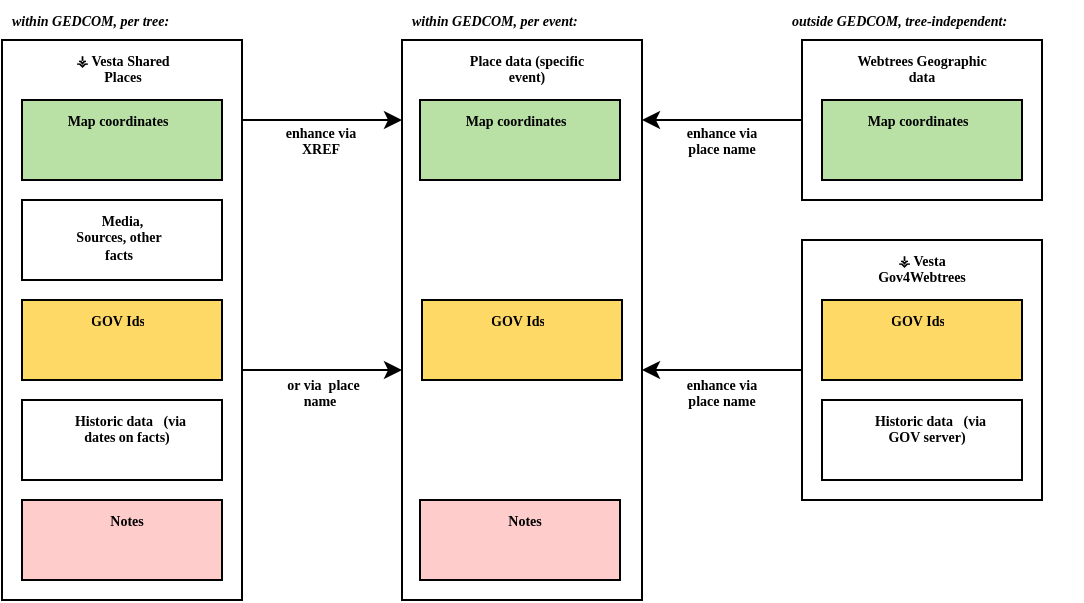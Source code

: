 <mxfile version="13.6.6" type="device"><diagram id="7v63K-Jw4CyQ933N2P7-" name="Page-1"><mxGraphModel dx="782" dy="404" grid="1" gridSize="10" guides="1" tooltips="1" connect="1" arrows="1" fold="1" page="1" pageScale="1" pageWidth="827" pageHeight="1169" math="0" shadow="0"><root><mxCell id="0"/><mxCell id="1" parent="0"/><mxCell id="ZMtb6vfeeX5iEJVqqhVr-37" value="" style="rounded=0;whiteSpace=wrap;html=1;" parent="1" vertex="1"><mxGeometry x="320" y="130" width="120" height="80" as="geometry"/></mxCell><mxCell id="ZMtb6vfeeX5iEJVqqhVr-40" value="" style="rounded=0;whiteSpace=wrap;html=1;" parent="1" vertex="1"><mxGeometry x="320" y="230" width="120" height="130" as="geometry"/></mxCell><mxCell id="ZMtb6vfeeX5iEJVqqhVr-45" value="" style="rounded=0;whiteSpace=wrap;html=1;" parent="1" vertex="1"><mxGeometry x="120" y="230" width="120" height="130" as="geometry"/></mxCell><mxCell id="ZMtb6vfeeX5iEJVqqhVr-42" value="" style="rounded=0;whiteSpace=wrap;html=1;" parent="1" vertex="1"><mxGeometry x="120" y="130" width="120" height="80" as="geometry"/></mxCell><mxCell id="ZMtb6vfeeX5iEJVqqhVr-1" value="" style="rounded=0;whiteSpace=wrap;html=1;" parent="1" vertex="1"><mxGeometry x="320" y="130" width="120" height="280" as="geometry"/></mxCell><mxCell id="ZMtb6vfeeX5iEJVqqhVr-6" value="" style="rounded=0;whiteSpace=wrap;html=1;fillColor=#B9E0A5;" parent="1" vertex="1"><mxGeometry x="329" y="160" width="100" height="40" as="geometry"/></mxCell><mxCell id="ZMtb6vfeeX5iEJVqqhVr-38" style="edgeStyle=orthogonalEdgeStyle;rounded=0;orthogonalLoop=1;jettySize=auto;html=1;exitX=0;exitY=0.5;exitDx=0;exitDy=0;entryX=1;entryY=0.5;entryDx=0;entryDy=0;" parent="1" source="EYCpiaiOSepOjaroOVIq-10" target="ZMtb6vfeeX5iEJVqqhVr-37" edge="1"><mxGeometry relative="1" as="geometry"/></mxCell><mxCell id="EYCpiaiOSepOjaroOVIq-10" value="" style="rounded=0;whiteSpace=wrap;html=1;" parent="1" vertex="1"><mxGeometry x="520" y="130" width="120" height="80" as="geometry"/></mxCell><mxCell id="EYCpiaiOSepOjaroOVIq-41" value="&lt;p style=&quot;font-size: 7px&quot; align=&quot;center&quot;&gt;&lt;font style=&quot;font-size: 7px&quot; face=&quot;Georgia&quot;&gt;&lt;b&gt;&lt;font style=&quot;font-size: 7px&quot;&gt;Webtrees Geographic data&lt;/font&gt;&lt;/b&gt;&lt;/font&gt;&lt;/p&gt;" style="text;html=1;strokeColor=none;fillColor=none;spacing=5;spacingTop=-20;whiteSpace=wrap;overflow=hidden;rounded=0;align=center;" parent="1" vertex="1"><mxGeometry x="540" y="140" width="80" height="30" as="geometry"/></mxCell><mxCell id="ZMtb6vfeeX5iEJVqqhVr-41" style="edgeStyle=orthogonalEdgeStyle;rounded=0;orthogonalLoop=1;jettySize=auto;html=1;exitX=0;exitY=0.5;exitDx=0;exitDy=0;entryX=1;entryY=0.5;entryDx=0;entryDy=0;" parent="1" source="EYCpiaiOSepOjaroOVIq-9" target="ZMtb6vfeeX5iEJVqqhVr-40" edge="1"><mxGeometry relative="1" as="geometry"/></mxCell><mxCell id="EYCpiaiOSepOjaroOVIq-9" value="" style="rounded=0;whiteSpace=wrap;html=1;" parent="1" vertex="1"><mxGeometry x="520" y="230" width="120" height="130" as="geometry"/></mxCell><mxCell id="EYCpiaiOSepOjaroOVIq-42" value="&lt;p style=&quot;font-size: 7px&quot; align=&quot;center&quot;&gt;&lt;font style=&quot;font-size: 7px&quot; face=&quot;Georgia&quot;&gt;&lt;b&gt;&lt;font style=&quot;font-size: 7px&quot;&gt;&lt;font style=&quot;font-size: 7px&quot;&gt;⚶ Vesta &lt;/font&gt;&lt;/font&gt;Gov4Webtrees&lt;/b&gt;&lt;/font&gt;&lt;/p&gt;" style="text;html=1;strokeColor=none;fillColor=none;spacing=5;spacingTop=-20;whiteSpace=wrap;overflow=hidden;rounded=0;align=center;" parent="1" vertex="1"><mxGeometry x="545" y="240" width="70" height="30" as="geometry"/></mxCell><mxCell id="ZMtb6vfeeX5iEJVqqhVr-2" value="&lt;p style=&quot;font-size: 7px&quot; align=&quot;center&quot;&gt;&lt;font style=&quot;font-size: 7px&quot; face=&quot;Georgia&quot;&gt;&lt;b&gt;&lt;font style=&quot;font-size: 7px&quot;&gt;Place data (specific event)&lt;br&gt;&lt;/font&gt;&lt;/b&gt;&lt;/font&gt;&lt;/p&gt;" style="text;html=1;strokeColor=none;fillColor=none;spacing=5;spacingTop=-20;whiteSpace=wrap;overflow=hidden;rounded=0;align=center;" parent="1" vertex="1"><mxGeometry x="345" y="140" width="75" height="30" as="geometry"/></mxCell><mxCell id="EYCpiaiOSepOjaroOVIq-2" value="" style="rounded=0;whiteSpace=wrap;html=1;" parent="1" vertex="1"><mxGeometry x="120" y="130" width="120" height="280" as="geometry"/></mxCell><mxCell id="EYCpiaiOSepOjaroOVIq-43" value="&lt;p style=&quot;font-size: 7px&quot; align=&quot;center&quot;&gt;&lt;font style=&quot;font-size: 7px&quot; face=&quot;Georgia&quot;&gt;&lt;b&gt;&lt;font style=&quot;font-size: 7px&quot;&gt;&lt;font style=&quot;font-size: 7px&quot;&gt;⚶ Vesta &lt;/font&gt;&lt;/font&gt;Shared Places                    &lt;/b&gt;&lt;/font&gt;&lt;/p&gt;" style="text;html=1;strokeColor=none;fillColor=none;spacing=5;spacingTop=-20;whiteSpace=wrap;overflow=hidden;rounded=0;align=center;" parent="1" vertex="1"><mxGeometry x="151.25" y="140" width="58.75" height="30" as="geometry"/></mxCell><mxCell id="EYCpiaiOSepOjaroOVIq-48" value="&lt;p style=&quot;font-size: 7px&quot; align=&quot;center&quot;&gt;&lt;font style=&quot;font-size: 7px&quot; face=&quot;Georgia&quot;&gt;&lt;b&gt;Map coordinates&lt;br&gt;&lt;/b&gt;&lt;/font&gt;&lt;/p&gt;" style="text;html=1;strokeColor=none;fillColor=none;spacing=5;spacingTop=-20;whiteSpace=wrap;overflow=hidden;rounded=0;align=center;" parent="1" vertex="1"><mxGeometry x="344" y="170" width="66" height="30" as="geometry"/></mxCell><mxCell id="ZMtb6vfeeX5iEJVqqhVr-16" value="" style="rounded=0;whiteSpace=wrap;html=1;fillColor=#B9E0A5;" parent="1" vertex="1"><mxGeometry x="530" y="160" width="100" height="40" as="geometry"/></mxCell><mxCell id="ZMtb6vfeeX5iEJVqqhVr-17" value="&lt;p style=&quot;font-size: 7px&quot; align=&quot;center&quot;&gt;&lt;font style=&quot;font-size: 7px&quot; face=&quot;Georgia&quot;&gt;&lt;b&gt;Map coordinates&lt;br&gt;&lt;/b&gt;&lt;/font&gt;&lt;/p&gt;" style="text;html=1;strokeColor=none;fillColor=none;spacing=5;spacingTop=-20;whiteSpace=wrap;overflow=hidden;rounded=0;align=center;" parent="1" vertex="1"><mxGeometry x="545" y="170" width="66" height="30" as="geometry"/></mxCell><mxCell id="ZMtb6vfeeX5iEJVqqhVr-18" value="" style="rounded=0;whiteSpace=wrap;html=1;fillColor=#B9E0A5;" parent="1" vertex="1"><mxGeometry x="130" y="160" width="100" height="40" as="geometry"/></mxCell><mxCell id="ZMtb6vfeeX5iEJVqqhVr-19" value="&lt;p style=&quot;font-size: 7px&quot; align=&quot;center&quot;&gt;&lt;font style=&quot;font-size: 7px&quot; face=&quot;Georgia&quot;&gt;&lt;b&gt;Map coordinates&lt;br&gt;&lt;/b&gt;&lt;/font&gt;&lt;/p&gt;" style="text;html=1;strokeColor=none;fillColor=none;spacing=5;spacingTop=-20;whiteSpace=wrap;overflow=hidden;rounded=0;align=center;" parent="1" vertex="1"><mxGeometry x="145" y="170" width="66" height="30" as="geometry"/></mxCell><mxCell id="ZMtb6vfeeX5iEJVqqhVr-20" value="" style="rounded=0;whiteSpace=wrap;html=1;fillColor=#FFD966;" parent="1" vertex="1"><mxGeometry x="530" y="260" width="100" height="40" as="geometry"/></mxCell><mxCell id="ZMtb6vfeeX5iEJVqqhVr-21" value="&lt;p style=&quot;font-size: 7px&quot; align=&quot;center&quot;&gt;&lt;font style=&quot;font-size: 7px&quot; face=&quot;Georgia&quot;&gt;&lt;b&gt;GOV Ids&lt;br&gt;&lt;/b&gt;&lt;/font&gt;&lt;/p&gt;" style="text;html=1;strokeColor=none;spacing=5;spacingTop=-20;whiteSpace=wrap;overflow=hidden;rounded=0;align=center;fillColor=#FFD966;" parent="1" vertex="1"><mxGeometry x="545" y="270" width="66" height="20" as="geometry"/></mxCell><mxCell id="ZMtb6vfeeX5iEJVqqhVr-22" value="" style="rounded=0;whiteSpace=wrap;html=1;fillColor=#FFD966;" parent="1" vertex="1"><mxGeometry x="330" y="260" width="100" height="40" as="geometry"/></mxCell><mxCell id="ZMtb6vfeeX5iEJVqqhVr-23" value="&lt;p style=&quot;font-size: 7px&quot; align=&quot;center&quot;&gt;&lt;font style=&quot;font-size: 7px&quot; face=&quot;Georgia&quot;&gt;&lt;b&gt;GOV Ids&lt;br&gt;&lt;/b&gt;&lt;/font&gt;&lt;/p&gt;" style="text;html=1;strokeColor=none;spacing=5;spacingTop=-20;whiteSpace=wrap;overflow=hidden;rounded=0;align=center;fillColor=#FFD966;" parent="1" vertex="1"><mxGeometry x="345" y="270" width="66" height="20" as="geometry"/></mxCell><mxCell id="ZMtb6vfeeX5iEJVqqhVr-24" value="" style="rounded=0;whiteSpace=wrap;html=1;fillColor=#FFD966;" parent="1" vertex="1"><mxGeometry x="130" y="260" width="100" height="40" as="geometry"/></mxCell><mxCell id="ZMtb6vfeeX5iEJVqqhVr-25" value="&lt;p style=&quot;font-size: 7px&quot; align=&quot;center&quot;&gt;&lt;font style=&quot;font-size: 7px&quot; face=&quot;Georgia&quot;&gt;&lt;b&gt;GOV Ids&lt;br&gt;&lt;/b&gt;&lt;/font&gt;&lt;/p&gt;" style="text;html=1;strokeColor=none;spacing=5;spacingTop=-20;whiteSpace=wrap;overflow=hidden;rounded=0;align=center;fillColor=#FFD966;" parent="1" vertex="1"><mxGeometry x="145" y="270" width="66" height="20" as="geometry"/></mxCell><mxCell id="ZMtb6vfeeX5iEJVqqhVr-26" value="" style="rounded=0;whiteSpace=wrap;html=1;fillColor=#FFFFFF;" parent="1" vertex="1"><mxGeometry x="530" y="310" width="100" height="40" as="geometry"/></mxCell><mxCell id="ZMtb6vfeeX5iEJVqqhVr-27" value="&lt;p style=&quot;font-size: 7px&quot; align=&quot;center&quot;&gt;&lt;font style=&quot;font-size: 7px&quot; face=&quot;Georgia&quot;&gt;&lt;b&gt;&amp;nbsp; Historic data &amp;nbsp; (via GOV server)&lt;br&gt;&lt;/b&gt;&lt;/font&gt;&lt;/p&gt;" style="text;html=1;strokeColor=none;spacing=5;spacingTop=-20;whiteSpace=wrap;overflow=hidden;rounded=0;align=center;" parent="1" vertex="1"><mxGeometry x="545" y="320" width="75" height="20" as="geometry"/></mxCell><mxCell id="ZMtb6vfeeX5iEJVqqhVr-28" value="" style="rounded=0;whiteSpace=wrap;html=1;fillColor=#FFFFFF;" parent="1" vertex="1"><mxGeometry x="130" y="310" width="100" height="40" as="geometry"/></mxCell><mxCell id="ZMtb6vfeeX5iEJVqqhVr-29" value="&lt;p style=&quot;font-size: 7px&quot; align=&quot;center&quot;&gt;&lt;font style=&quot;font-size: 7px&quot; face=&quot;Georgia&quot;&gt;&lt;b&gt;&amp;nbsp; Historic data &amp;nbsp; (via dates on facts)&lt;br&gt;&lt;/b&gt;&lt;/font&gt;&lt;/p&gt;" style="text;html=1;strokeColor=none;spacing=5;spacingTop=-20;whiteSpace=wrap;overflow=hidden;rounded=0;align=center;" parent="1" vertex="1"><mxGeometry x="145" y="320" width="75" height="30" as="geometry"/></mxCell><mxCell id="ZMtb6vfeeX5iEJVqqhVr-30" value="" style="rounded=0;whiteSpace=wrap;html=1;fillColor=#FFCCCC;" parent="1" vertex="1"><mxGeometry x="329" y="360" width="100" height="40" as="geometry"/></mxCell><mxCell id="ZMtb6vfeeX5iEJVqqhVr-31" value="&lt;p style=&quot;font-size: 7px&quot; align=&quot;center&quot;&gt;&lt;font style=&quot;font-size: 7px&quot; face=&quot;Georgia&quot;&gt;&lt;b&gt;Notes&lt;br&gt;&lt;/b&gt;&lt;/font&gt;&lt;/p&gt;" style="text;html=1;strokeColor=none;spacing=5;spacingTop=-20;whiteSpace=wrap;overflow=hidden;rounded=0;align=center;" parent="1" vertex="1"><mxGeometry x="344" y="370" width="75" height="30" as="geometry"/></mxCell><mxCell id="ZMtb6vfeeX5iEJVqqhVr-32" value="" style="rounded=0;whiteSpace=wrap;html=1;fillColor=#FFCCCC;" parent="1" vertex="1"><mxGeometry x="130" y="360" width="100" height="40" as="geometry"/></mxCell><mxCell id="ZMtb6vfeeX5iEJVqqhVr-33" value="&lt;p style=&quot;font-size: 7px&quot; align=&quot;center&quot;&gt;&lt;font style=&quot;font-size: 7px&quot; face=&quot;Georgia&quot;&gt;&lt;b&gt;Notes&lt;br&gt;&lt;/b&gt;&lt;/font&gt;&lt;/p&gt;" style="text;html=1;strokeColor=none;spacing=5;spacingTop=-20;whiteSpace=wrap;overflow=hidden;rounded=0;align=center;" parent="1" vertex="1"><mxGeometry x="145" y="370" width="75" height="30" as="geometry"/></mxCell><mxCell id="ZMtb6vfeeX5iEJVqqhVr-34" value="" style="rounded=0;whiteSpace=wrap;html=1;fillColor=#FFFFFF;" parent="1" vertex="1"><mxGeometry x="130" y="210" width="100" height="40" as="geometry"/></mxCell><mxCell id="ZMtb6vfeeX5iEJVqqhVr-35" value="&lt;p style=&quot;font-size: 7px&quot; align=&quot;center&quot;&gt;&lt;font style=&quot;font-size: 7px&quot; face=&quot;Georgia&quot;&gt;&lt;b&gt;&amp;nbsp; Media, Sources, other facts&lt;br&gt;&lt;/b&gt;&lt;/font&gt;&lt;/p&gt;" style="text;html=1;strokeColor=none;spacing=5;spacingTop=-20;whiteSpace=wrap;overflow=hidden;rounded=0;align=center;" parent="1" vertex="1"><mxGeometry x="150.5" y="220" width="55" height="30" as="geometry"/></mxCell><mxCell id="ZMtb6vfeeX5iEJVqqhVr-44" style="edgeStyle=orthogonalEdgeStyle;rounded=0;orthogonalLoop=1;jettySize=auto;html=1;exitX=1;exitY=0.5;exitDx=0;exitDy=0;entryX=0;entryY=0.5;entryDx=0;entryDy=0;" parent="1" source="ZMtb6vfeeX5iEJVqqhVr-42" target="ZMtb6vfeeX5iEJVqqhVr-37" edge="1"><mxGeometry relative="1" as="geometry"/></mxCell><mxCell id="ZMtb6vfeeX5iEJVqqhVr-46" style="edgeStyle=orthogonalEdgeStyle;rounded=0;orthogonalLoop=1;jettySize=auto;html=1;exitX=1;exitY=0.5;exitDx=0;exitDy=0;entryX=0;entryY=0.5;entryDx=0;entryDy=0;" parent="1" source="ZMtb6vfeeX5iEJVqqhVr-45" target="ZMtb6vfeeX5iEJVqqhVr-40" edge="1"><mxGeometry relative="1" as="geometry"/></mxCell><mxCell id="ZMtb6vfeeX5iEJVqqhVr-47" value="&lt;p style=&quot;font-size: 7px&quot; align=&quot;center&quot;&gt;&lt;font style=&quot;font-size: 7px&quot; face=&quot;Georgia&quot;&gt;&lt;b&gt;&lt;font style=&quot;font-size: 7px&quot;&gt;&lt;font style=&quot;font-size: 7px&quot;&gt;enhance via XREF&lt;/font&gt;&lt;/font&gt;&lt;/b&gt;&lt;/font&gt;&lt;/p&gt;" style="text;html=1;strokeColor=none;fillColor=none;spacing=5;spacingTop=-20;whiteSpace=wrap;overflow=hidden;rounded=0;align=center;" parent="1" vertex="1"><mxGeometry x="250" y="176" width="58.75" height="26" as="geometry"/></mxCell><mxCell id="ZMtb6vfeeX5iEJVqqhVr-48" value="&lt;p style=&quot;font-size: 7px&quot; align=&quot;center&quot;&gt;&lt;font style=&quot;font-size: 7px&quot; face=&quot;Georgia&quot;&gt;&lt;b&gt;&lt;font style=&quot;font-size: 7px&quot;&gt;&lt;font style=&quot;font-size: 7px&quot;&gt;enhance via place name&lt;/font&gt;&lt;/font&gt;&lt;/b&gt;&lt;/font&gt;&lt;/p&gt;" style="text;html=1;strokeColor=none;fillColor=none;spacing=5;spacingTop=-20;whiteSpace=wrap;overflow=hidden;rounded=0;align=center;" parent="1" vertex="1"><mxGeometry x="455" y="176" width="50" height="30" as="geometry"/></mxCell><mxCell id="ZMtb6vfeeX5iEJVqqhVr-50" value="&lt;p style=&quot;font-size: 7px&quot; align=&quot;center&quot;&gt;&lt;font style=&quot;font-size: 7px&quot; face=&quot;Georgia&quot;&gt;&lt;b&gt;&lt;font style=&quot;font-size: 7px&quot;&gt;&lt;font style=&quot;font-size: 7px&quot;&gt;&amp;nbsp; or via&amp;nbsp; place name&lt;/font&gt;&lt;/font&gt;&lt;/b&gt;&lt;/font&gt;&lt;/p&gt;" style="text;html=1;strokeColor=none;fillColor=none;spacing=5;spacingTop=-20;whiteSpace=wrap;overflow=hidden;rounded=0;align=center;" parent="1" vertex="1"><mxGeometry x="254.38" y="302" width="50" height="30" as="geometry"/></mxCell><mxCell id="ZMtb6vfeeX5iEJVqqhVr-51" value="&lt;p style=&quot;font-size: 7px&quot; align=&quot;left&quot;&gt;&lt;b&gt;&lt;i&gt;&lt;font style=&quot;font-size: 7px&quot; face=&quot;Georgia&quot;&gt;&lt;font style=&quot;font-size: 7px&quot;&gt;&lt;font style=&quot;font-size: 7px&quot;&gt;within GEDCOM, per tree:&lt;/font&gt;&lt;/font&gt;&lt;/font&gt;&lt;/i&gt;&lt;/b&gt;&lt;/p&gt;" style="text;html=1;strokeColor=none;fillColor=none;spacing=5;spacingTop=-20;whiteSpace=wrap;overflow=hidden;rounded=0;align=left;" parent="1" vertex="1"><mxGeometry x="120" y="120" width="120" height="10" as="geometry"/></mxCell><mxCell id="ZMtb6vfeeX5iEJVqqhVr-52" value="&lt;p style=&quot;font-size: 7px&quot; align=&quot;left&quot;&gt;&lt;i&gt;&lt;font style=&quot;font-size: 7px&quot; face=&quot;Georgia&quot;&gt;&lt;b&gt;&lt;font style=&quot;font-size: 7px&quot;&gt;&lt;font style=&quot;font-size: 7px&quot;&gt;within GEDCOM, per event:&lt;/font&gt;&lt;/font&gt;&lt;/b&gt;&lt;/font&gt;&lt;/i&gt;&lt;/p&gt;" style="text;html=1;strokeColor=none;fillColor=none;spacing=5;spacingTop=-20;whiteSpace=wrap;overflow=hidden;rounded=0;align=left;" parent="1" vertex="1"><mxGeometry x="320" y="120" width="120" height="10" as="geometry"/></mxCell><mxCell id="ZMtb6vfeeX5iEJVqqhVr-53" value="&lt;p style=&quot;font-size: 7px&quot; align=&quot;left&quot;&gt;&lt;i&gt;&lt;font style=&quot;font-size: 7px&quot; face=&quot;Georgia&quot;&gt;&lt;b&gt;&lt;font style=&quot;font-size: 7px&quot;&gt;&lt;font style=&quot;font-size: 7px&quot;&gt;outside GEDCOM, tree-independent:&lt;/font&gt;&lt;/font&gt;&lt;/b&gt;&lt;/font&gt;&lt;/i&gt;&lt;/p&gt;" style="text;html=1;strokeColor=none;fillColor=none;spacing=5;spacingTop=-20;whiteSpace=wrap;overflow=hidden;rounded=0;align=left;" parent="1" vertex="1"><mxGeometry x="510" y="120" width="150" height="10" as="geometry"/></mxCell><mxCell id="ZMtb6vfeeX5iEJVqqhVr-54" value="&lt;p style=&quot;font-size: 7px&quot; align=&quot;center&quot;&gt;&lt;font style=&quot;font-size: 7px&quot; face=&quot;Georgia&quot;&gt;&lt;b&gt;&lt;font style=&quot;font-size: 7px&quot;&gt;&lt;font style=&quot;font-size: 7px&quot;&gt;enhance via place name&lt;/font&gt;&lt;/font&gt;&lt;/b&gt;&lt;/font&gt;&lt;/p&gt;" style="text;html=1;strokeColor=none;fillColor=none;spacing=5;spacingTop=-20;whiteSpace=wrap;overflow=hidden;rounded=0;align=center;" parent="1" vertex="1"><mxGeometry x="455" y="302" width="50" height="24" as="geometry"/></mxCell></root></mxGraphModel></diagram></mxfile>